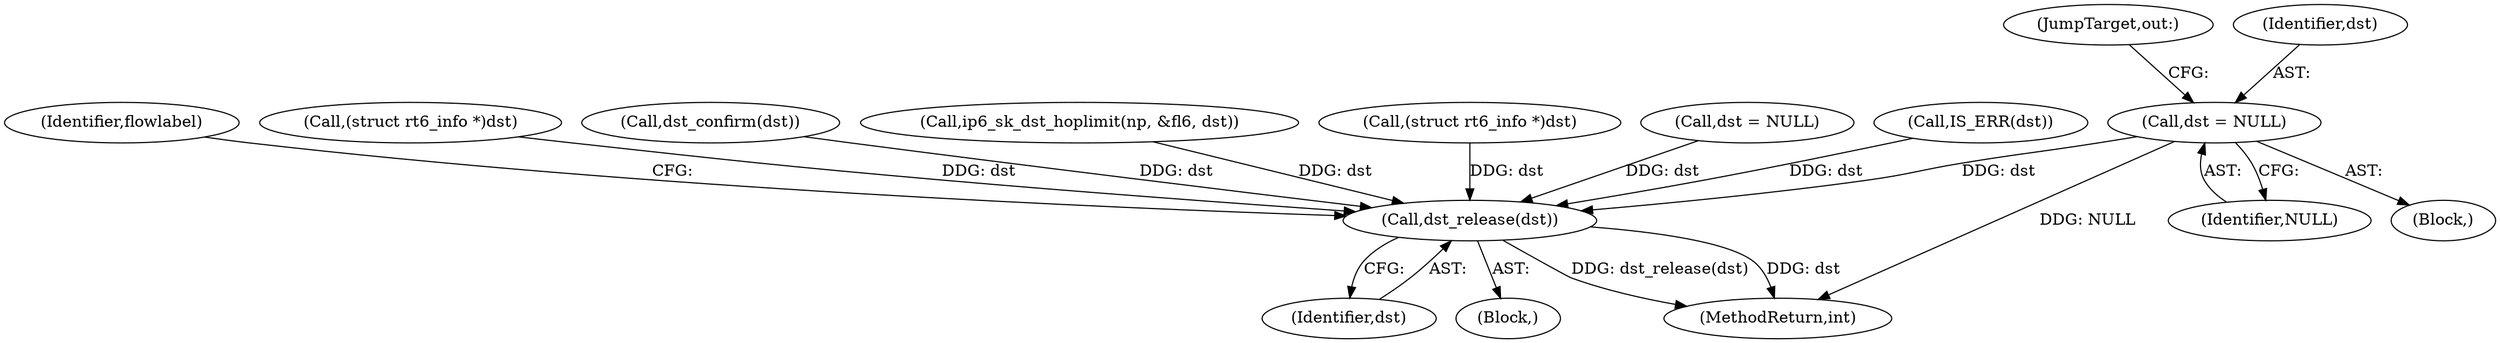 digraph "0_linux_45f6fad84cc305103b28d73482b344d7f5b76f39_18@pointer" {
"1000982" [label="(Call,dst = NULL)"];
"1000986" [label="(Call,dst_release(dst))"];
"1000985" [label="(JumpTarget,out:)"];
"1000986" [label="(Call,dst_release(dst))"];
"1000984" [label="(Identifier,NULL)"];
"1000989" [label="(Identifier,flowlabel)"];
"1000982" [label="(Call,dst = NULL)"];
"1000842" [label="(Call,(struct rt6_info *)dst)"];
"1001018" [label="(Call,dst_confirm(dst))"];
"1000801" [label="(Call,ip6_sk_dst_hoplimit(np, &fl6, dst))"];
"1000915" [label="(Call,(struct rt6_info *)dst)"];
"1000791" [label="(Call,dst = NULL)"];
"1001034" [label="(MethodReturn,int)"];
"1000784" [label="(Call,IS_ERR(dst))"];
"1000983" [label="(Identifier,dst)"];
"1000987" [label="(Identifier,dst)"];
"1000972" [label="(Block,)"];
"1000113" [label="(Block,)"];
"1000982" -> "1000972"  [label="AST: "];
"1000982" -> "1000984"  [label="CFG: "];
"1000983" -> "1000982"  [label="AST: "];
"1000984" -> "1000982"  [label="AST: "];
"1000985" -> "1000982"  [label="CFG: "];
"1000982" -> "1001034"  [label="DDG: NULL"];
"1000982" -> "1000986"  [label="DDG: dst"];
"1000986" -> "1000113"  [label="AST: "];
"1000986" -> "1000987"  [label="CFG: "];
"1000987" -> "1000986"  [label="AST: "];
"1000989" -> "1000986"  [label="CFG: "];
"1000986" -> "1001034"  [label="DDG: dst"];
"1000986" -> "1001034"  [label="DDG: dst_release(dst)"];
"1000791" -> "1000986"  [label="DDG: dst"];
"1000842" -> "1000986"  [label="DDG: dst"];
"1001018" -> "1000986"  [label="DDG: dst"];
"1000915" -> "1000986"  [label="DDG: dst"];
"1000784" -> "1000986"  [label="DDG: dst"];
"1000801" -> "1000986"  [label="DDG: dst"];
}
